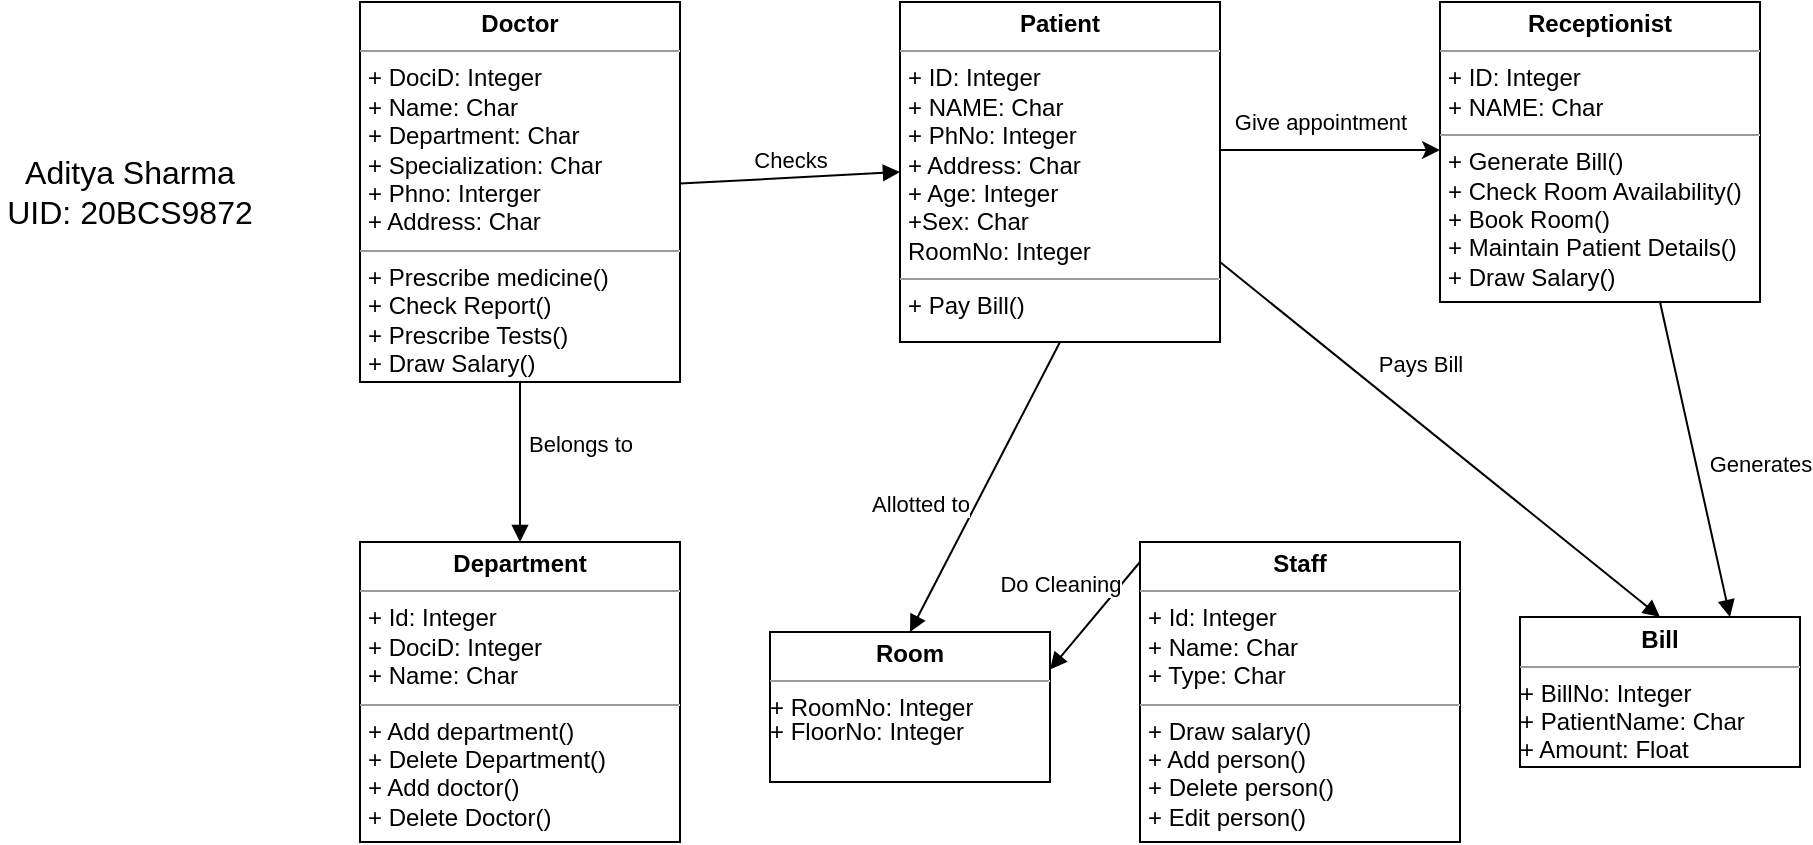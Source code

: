 <mxfile version="17.4.0" type="github">
  <diagram id="TrolmJvraXuonUQqKm98" name="Page-1">
    <mxGraphModel dx="1915" dy="449" grid="1" gridSize="10" guides="1" tooltips="1" connect="1" arrows="1" fold="1" page="1" pageScale="1" pageWidth="850" pageHeight="1100" math="0" shadow="0">
      <root>
        <mxCell id="0" />
        <mxCell id="1" parent="0" />
        <mxCell id="xExBEeNWHdO0K1nKuhv7-4" value="&lt;p style=&quot;margin: 0px ; margin-top: 4px ; text-align: center&quot;&gt;&lt;b&gt;Doctor&lt;/b&gt;&lt;/p&gt;&lt;hr size=&quot;1&quot;&gt;&lt;p style=&quot;margin: 0px ; margin-left: 4px&quot;&gt;+ DociD: Integer&lt;/p&gt;&lt;p style=&quot;margin: 0px ; margin-left: 4px&quot;&gt;+ Name: Char&lt;/p&gt;&lt;p style=&quot;margin: 0px ; margin-left: 4px&quot;&gt;+ Department: Char&amp;nbsp;&lt;/p&gt;&lt;p style=&quot;margin: 0px ; margin-left: 4px&quot;&gt;+ Specialization: Char&lt;/p&gt;&lt;p style=&quot;margin: 0px ; margin-left: 4px&quot;&gt;+ Phno: Interger&lt;/p&gt;&lt;p style=&quot;margin: 0px ; margin-left: 4px&quot;&gt;+ Address: Char&lt;/p&gt;&lt;hr size=&quot;1&quot;&gt;&lt;p style=&quot;margin: 0px ; margin-left: 4px&quot;&gt;+ Prescribe medicine()&lt;/p&gt;&lt;p style=&quot;margin: 0px ; margin-left: 4px&quot;&gt;+ Check Report()&lt;/p&gt;&lt;p style=&quot;margin: 0px ; margin-left: 4px&quot;&gt;+ Prescribe Tests()&lt;/p&gt;&lt;p style=&quot;margin: 0px ; margin-left: 4px&quot;&gt;+ Draw Salary()&lt;/p&gt;" style="verticalAlign=top;align=left;overflow=fill;fontSize=12;fontFamily=Helvetica;html=1;" vertex="1" parent="1">
          <mxGeometry x="80" y="40" width="160" height="190" as="geometry" />
        </mxCell>
        <mxCell id="xExBEeNWHdO0K1nKuhv7-8" value="Give appointment" style="edgeStyle=orthogonalEdgeStyle;rounded=0;orthogonalLoop=1;jettySize=auto;html=1;" edge="1" parent="1">
          <mxGeometry x="-0.091" y="14" relative="1" as="geometry">
            <mxPoint x="510" y="114" as="sourcePoint" />
            <mxPoint x="620" y="114" as="targetPoint" />
            <Array as="points">
              <mxPoint x="540" y="114" />
              <mxPoint x="540" y="114" />
            </Array>
            <mxPoint as="offset" />
          </mxGeometry>
        </mxCell>
        <mxCell id="xExBEeNWHdO0K1nKuhv7-5" value="&lt;p style=&quot;margin: 0px ; margin-top: 4px ; text-align: center&quot;&gt;&lt;b&gt;Patient&lt;/b&gt;&lt;/p&gt;&lt;hr size=&quot;1&quot;&gt;&lt;p style=&quot;margin: 0px ; margin-left: 4px&quot;&gt;+ ID: Integer&lt;/p&gt;&lt;p style=&quot;margin: 0px ; margin-left: 4px&quot;&gt;+ NAME: Char&lt;/p&gt;&lt;p style=&quot;margin: 0px ; margin-left: 4px&quot;&gt;+ PhNo: Integer&lt;/p&gt;&lt;p style=&quot;margin: 0px ; margin-left: 4px&quot;&gt;+ Address: Char&lt;/p&gt;&lt;p style=&quot;margin: 0px ; margin-left: 4px&quot;&gt;+ Age: Integer&lt;/p&gt;&lt;p style=&quot;margin: 0px ; margin-left: 4px&quot;&gt;+Sex: Char&lt;br&gt;&lt;/p&gt;&lt;p style=&quot;margin: 0px ; margin-left: 4px&quot;&gt;RoomNo: Integer&lt;/p&gt;&lt;hr size=&quot;1&quot;&gt;&lt;p style=&quot;margin: 0px ; margin-left: 4px&quot;&gt;+ Pay Bill()&lt;/p&gt;" style="verticalAlign=top;align=left;overflow=fill;fontSize=12;fontFamily=Helvetica;html=1;" vertex="1" parent="1">
          <mxGeometry x="350" y="40" width="160" height="170" as="geometry" />
        </mxCell>
        <mxCell id="xExBEeNWHdO0K1nKuhv7-6" value="Checks" style="html=1;verticalAlign=bottom;endArrow=block;rounded=0;entryX=0;entryY=0.5;entryDx=0;entryDy=0;" edge="1" parent="1" source="xExBEeNWHdO0K1nKuhv7-4" target="xExBEeNWHdO0K1nKuhv7-5">
          <mxGeometry width="80" relative="1" as="geometry">
            <mxPoint x="240" y="95" as="sourcePoint" />
            <mxPoint x="320" y="95" as="targetPoint" />
          </mxGeometry>
        </mxCell>
        <mxCell id="xExBEeNWHdO0K1nKuhv7-7" value="&lt;p style=&quot;margin: 0px ; margin-top: 4px ; text-align: center&quot;&gt;&lt;b&gt;Receptionist&lt;/b&gt;&lt;/p&gt;&lt;hr size=&quot;1&quot;&gt;&lt;p style=&quot;margin: 0px ; margin-left: 4px&quot;&gt;+ ID: Integer&lt;/p&gt;&lt;p style=&quot;margin: 0px ; margin-left: 4px&quot;&gt;+ NAME: Char&lt;/p&gt;&lt;hr size=&quot;1&quot;&gt;&lt;p style=&quot;margin: 0px ; margin-left: 4px&quot;&gt;+ Generate Bill()&lt;/p&gt;&lt;p style=&quot;margin: 0px ; margin-left: 4px&quot;&gt;+ Check Room Availability()&lt;/p&gt;&lt;p style=&quot;margin: 0px ; margin-left: 4px&quot;&gt;+ Book Room()&lt;/p&gt;&lt;p style=&quot;margin: 0px ; margin-left: 4px&quot;&gt;+ Maintain Patient Details()&lt;/p&gt;&lt;p style=&quot;margin: 0px ; margin-left: 4px&quot;&gt;+ Draw Salary()&lt;/p&gt;" style="verticalAlign=top;align=left;overflow=fill;fontSize=12;fontFamily=Helvetica;html=1;" vertex="1" parent="1">
          <mxGeometry x="620" y="40" width="160" height="150" as="geometry" />
        </mxCell>
        <mxCell id="xExBEeNWHdO0K1nKuhv7-9" value="&lt;p style=&quot;margin: 0px ; margin-top: 4px ; text-align: center&quot;&gt;&lt;b&gt;Department&lt;/b&gt;&lt;/p&gt;&lt;hr size=&quot;1&quot;&gt;&lt;p style=&quot;margin: 0px ; margin-left: 4px&quot;&gt;+ Id: Integer&lt;/p&gt;&lt;p style=&quot;margin: 0px ; margin-left: 4px&quot;&gt;+ DociD: Integer&lt;/p&gt;&lt;p style=&quot;margin: 0px ; margin-left: 4px&quot;&gt;+ Name: Char&lt;/p&gt;&lt;hr size=&quot;1&quot;&gt;&lt;p style=&quot;margin: 0px ; margin-left: 4px&quot;&gt;+ Add department()&lt;/p&gt;&lt;p style=&quot;margin: 0px ; margin-left: 4px&quot;&gt;+ Delete Department()&lt;/p&gt;&lt;p style=&quot;margin: 0px ; margin-left: 4px&quot;&gt;+ Add doctor()&lt;/p&gt;&lt;p style=&quot;margin: 0px ; margin-left: 4px&quot;&gt;+ Delete Doctor()&lt;/p&gt;" style="verticalAlign=top;align=left;overflow=fill;fontSize=12;fontFamily=Helvetica;html=1;" vertex="1" parent="1">
          <mxGeometry x="80" y="310" width="160" height="150" as="geometry" />
        </mxCell>
        <mxCell id="xExBEeNWHdO0K1nKuhv7-10" value="&lt;p style=&quot;margin: 0px ; margin-top: 4px ; text-align: center&quot;&gt;&lt;b&gt;Staff&lt;/b&gt;&lt;/p&gt;&lt;hr size=&quot;1&quot;&gt;&lt;p style=&quot;margin: 0px ; margin-left: 4px&quot;&gt;+ Id: Integer&lt;/p&gt;&lt;p style=&quot;margin: 0px ; margin-left: 4px&quot;&gt;+&amp;nbsp;&lt;span&gt;Name: Char&lt;/span&gt;&lt;/p&gt;&lt;p style=&quot;margin: 0px ; margin-left: 4px&quot;&gt;&lt;span&gt;+ Type: Char&lt;/span&gt;&lt;/p&gt;&lt;hr size=&quot;1&quot;&gt;&lt;p style=&quot;margin: 0px ; margin-left: 4px&quot;&gt;+ Draw salary()&lt;/p&gt;&lt;p style=&quot;margin: 0px ; margin-left: 4px&quot;&gt;+ Add person()&lt;/p&gt;&lt;p style=&quot;margin: 0px ; margin-left: 4px&quot;&gt;+ Delete person()&lt;/p&gt;&lt;p style=&quot;margin: 0px ; margin-left: 4px&quot;&gt;+ Edit person()&lt;/p&gt;" style="verticalAlign=top;align=left;overflow=fill;fontSize=12;fontFamily=Helvetica;html=1;" vertex="1" parent="1">
          <mxGeometry x="470" y="310" width="160" height="150" as="geometry" />
        </mxCell>
        <mxCell id="xExBEeNWHdO0K1nKuhv7-11" value="&lt;p style=&quot;margin: 0px ; margin-top: 4px ; text-align: center&quot;&gt;&lt;b&gt;Room&lt;/b&gt;&lt;/p&gt;&lt;hr size=&quot;1&quot;&gt;&lt;div style=&quot;height: 2px&quot;&gt;+ RoomNo: Integer&lt;/div&gt;&lt;div style=&quot;height: 2px&quot;&gt;&lt;br&gt;&lt;/div&gt;&lt;div style=&quot;height: 2px&quot;&gt;&lt;br&gt;&lt;/div&gt;&lt;div style=&quot;height: 2px&quot;&gt;&lt;br&gt;&lt;/div&gt;&lt;div style=&quot;height: 2px&quot;&gt;&lt;br&gt;&lt;/div&gt;&lt;div style=&quot;height: 2px&quot;&gt;&lt;br&gt;&lt;/div&gt;&lt;div style=&quot;height: 2px&quot;&gt;+ FloorNo: Integer&lt;/div&gt;" style="verticalAlign=top;align=left;overflow=fill;fontSize=12;fontFamily=Helvetica;html=1;" vertex="1" parent="1">
          <mxGeometry x="285" y="355" width="140" height="75" as="geometry" />
        </mxCell>
        <mxCell id="xExBEeNWHdO0K1nKuhv7-13" value="&lt;p style=&quot;margin: 0px ; margin-top: 4px ; text-align: center&quot;&gt;&lt;b&gt;Bill&lt;/b&gt;&lt;/p&gt;&lt;hr size=&quot;1&quot;&gt;&lt;div style=&quot;height: 2px&quot;&gt;+ BillNo: Integer&lt;/div&gt;&lt;div style=&quot;height: 2px&quot;&gt;&lt;br&gt;&lt;/div&gt;&lt;div style=&quot;height: 2px&quot;&gt;&lt;br&gt;&lt;/div&gt;&lt;div style=&quot;height: 2px&quot;&gt;&lt;br&gt;&lt;/div&gt;&lt;div style=&quot;height: 2px&quot;&gt;&lt;br&gt;&lt;/div&gt;&lt;div style=&quot;height: 2px&quot;&gt;&lt;br&gt;&lt;/div&gt;&lt;div style=&quot;height: 2px&quot;&gt;&lt;br&gt;&lt;/div&gt;&lt;div style=&quot;height: 2px&quot;&gt;+ PatientName: Char&lt;/div&gt;&lt;div style=&quot;height: 2px&quot;&gt;&lt;br&gt;&lt;/div&gt;&lt;div style=&quot;height: 2px&quot;&gt;&lt;br&gt;&lt;/div&gt;&lt;div style=&quot;height: 2px&quot;&gt;&lt;br&gt;&lt;/div&gt;&lt;div style=&quot;height: 2px&quot;&gt;&lt;br&gt;&lt;/div&gt;&lt;div style=&quot;height: 2px&quot;&gt;&lt;br&gt;&lt;/div&gt;&lt;div style=&quot;height: 2px&quot;&gt;&lt;br&gt;&lt;/div&gt;&lt;div style=&quot;height: 2px&quot;&gt;+ Amount: Float&amp;nbsp;&lt;/div&gt;" style="verticalAlign=top;align=left;overflow=fill;fontSize=12;fontFamily=Helvetica;html=1;" vertex="1" parent="1">
          <mxGeometry x="660" y="347.5" width="140" height="75" as="geometry" />
        </mxCell>
        <mxCell id="xExBEeNWHdO0K1nKuhv7-14" value="Belongs to" style="html=1;verticalAlign=bottom;endArrow=block;rounded=0;" edge="1" parent="1" target="xExBEeNWHdO0K1nKuhv7-9">
          <mxGeometry y="30" width="80" relative="1" as="geometry">
            <mxPoint x="160" y="230" as="sourcePoint" />
            <mxPoint x="240" y="230" as="targetPoint" />
            <mxPoint as="offset" />
          </mxGeometry>
        </mxCell>
        <mxCell id="xExBEeNWHdO0K1nKuhv7-15" value="Allotted to" style="html=1;verticalAlign=bottom;endArrow=block;rounded=0;entryX=0.5;entryY=0;entryDx=0;entryDy=0;" edge="1" parent="1" target="xExBEeNWHdO0K1nKuhv7-11">
          <mxGeometry x="0.373" y="-21" width="80" relative="1" as="geometry">
            <mxPoint x="430" y="210" as="sourcePoint" />
            <mxPoint x="510" y="210" as="targetPoint" />
            <mxPoint as="offset" />
          </mxGeometry>
        </mxCell>
        <mxCell id="xExBEeNWHdO0K1nKuhv7-16" value="Do Cleaning" style="html=1;verticalAlign=bottom;endArrow=block;rounded=0;entryX=1;entryY=0.25;entryDx=0;entryDy=0;" edge="1" parent="1" target="xExBEeNWHdO0K1nKuhv7-11">
          <mxGeometry x="0.17" y="-18" width="80" relative="1" as="geometry">
            <mxPoint x="470" y="320" as="sourcePoint" />
            <mxPoint x="550" y="320" as="targetPoint" />
            <mxPoint as="offset" />
          </mxGeometry>
        </mxCell>
        <mxCell id="xExBEeNWHdO0K1nKuhv7-17" value="Pays Bill" style="html=1;verticalAlign=bottom;endArrow=block;rounded=0;entryX=0.5;entryY=0;entryDx=0;entryDy=0;" edge="1" parent="1" target="xExBEeNWHdO0K1nKuhv7-13">
          <mxGeometry x="-0.183" y="16" width="80" relative="1" as="geometry">
            <mxPoint x="510" y="170" as="sourcePoint" />
            <mxPoint x="590" y="170" as="targetPoint" />
            <mxPoint as="offset" />
          </mxGeometry>
        </mxCell>
        <mxCell id="xExBEeNWHdO0K1nKuhv7-18" value="Generates" style="html=1;verticalAlign=bottom;endArrow=block;rounded=0;entryX=0.75;entryY=0;entryDx=0;entryDy=0;" edge="1" parent="1" target="xExBEeNWHdO0K1nKuhv7-13">
          <mxGeometry x="0.224" y="29" width="80" relative="1" as="geometry">
            <mxPoint x="730" y="190" as="sourcePoint" />
            <mxPoint x="810" y="190" as="targetPoint" />
            <mxPoint as="offset" />
          </mxGeometry>
        </mxCell>
        <mxCell id="xExBEeNWHdO0K1nKuhv7-19" value="Aditya Sharma&lt;br style=&quot;font-size: 16px;&quot;&gt;UID: 20BCS9872" style="text;html=1;strokeColor=none;fillColor=none;align=center;verticalAlign=middle;whiteSpace=wrap;rounded=0;fontSize=16;" vertex="1" parent="1">
          <mxGeometry x="-100" y="110" width="130" height="50" as="geometry" />
        </mxCell>
      </root>
    </mxGraphModel>
  </diagram>
</mxfile>
